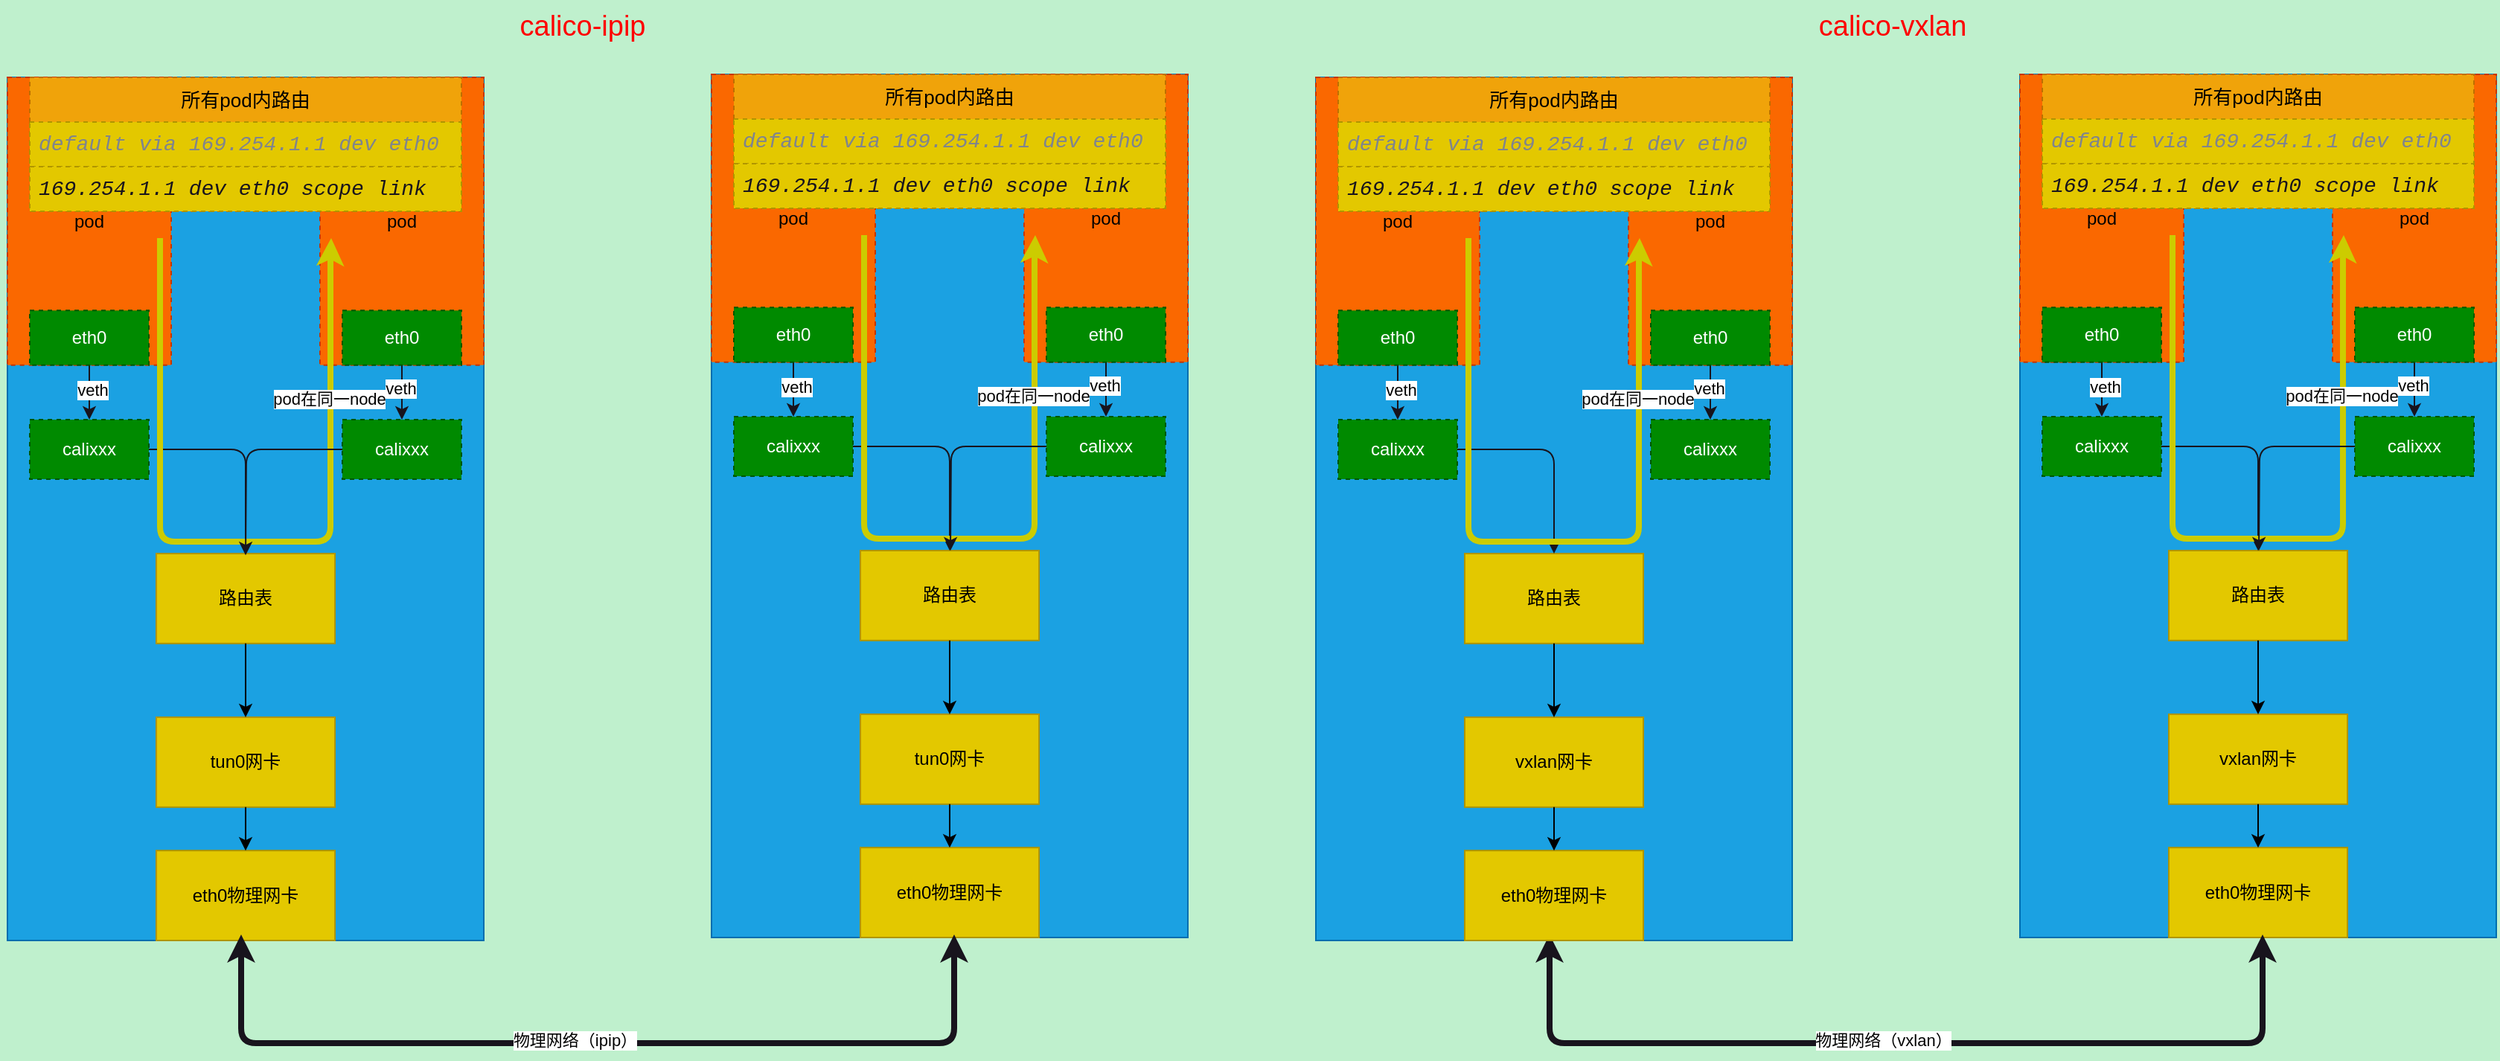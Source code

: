 <mxfile>
    <diagram id="-8RV91jiBXgCZmh8I0XD" name="第 1 页">
        <mxGraphModel dx="1386" dy="3201" grid="0" gridSize="10" guides="1" tooltips="1" connect="1" arrows="1" fold="1" page="1" pageScale="1" pageWidth="3300" pageHeight="2339" background="#BFF0CD" math="0" shadow="0">
            <root>
                <mxCell id="0"/>
                <mxCell id="1" parent="0"/>
                <mxCell id="448" value="" style="group" vertex="1" connectable="0" parent="1">
                    <mxGeometry x="200" y="-132" width="794" height="701" as="geometry"/>
                </mxCell>
                <mxCell id="196" value="&lt;font style=&quot;font-size: 19px;&quot; color=&quot;#ff0000&quot;&gt;calico-ipip&lt;/font&gt;" style="text;html=1;align=center;verticalAlign=middle;resizable=0;points=[];autosize=1;strokeColor=none;fillColor=none;strokeWidth=5;" parent="448" vertex="1">
                    <mxGeometry x="335" width="102" height="35" as="geometry"/>
                </mxCell>
                <mxCell id="386" value="" style="group" vertex="1" connectable="0" parent="448">
                    <mxGeometry y="52" width="320" height="582" as="geometry"/>
                </mxCell>
                <mxCell id="28" value="" style="group;fillColor=#60a917;strokeColor=#2D7600;fontColor=#ffffff;movable=0;resizable=0;rotatable=0;deletable=0;editable=0;connectable=0;" parent="386" vertex="1" connectable="0">
                    <mxGeometry width="320" height="580" as="geometry"/>
                </mxCell>
                <mxCell id="11" value="" style="rounded=0;whiteSpace=wrap;html=1;fillColor=#1ba1e2;fontColor=#ffffff;strokeColor=#006EAF;movable=0;resizable=0;rotatable=0;deletable=0;editable=0;connectable=0;" parent="28" vertex="1">
                    <mxGeometry width="320" height="580" as="geometry"/>
                </mxCell>
                <mxCell id="16" style="edgeStyle=none;html=1;movable=0;resizable=0;rotatable=0;deletable=0;editable=0;connectable=0;" parent="28" source="4" target="11" edge="1">
                    <mxGeometry relative="1" as="geometry"/>
                </mxCell>
                <mxCell id="17" style="edgeStyle=none;html=1;movable=0;resizable=0;rotatable=0;deletable=0;editable=0;connectable=0;" parent="28" source="4" target="11" edge="1">
                    <mxGeometry relative="1" as="geometry"/>
                </mxCell>
                <mxCell id="18" style="edgeStyle=none;html=1;movable=0;resizable=0;rotatable=0;deletable=0;editable=0;connectable=0;" parent="28" source="4" target="11" edge="1">
                    <mxGeometry relative="1" as="geometry"/>
                </mxCell>
                <mxCell id="19" style="edgeStyle=none;html=1;movable=0;resizable=0;rotatable=0;deletable=0;editable=0;connectable=0;" parent="28" source="4" target="11" edge="1">
                    <mxGeometry relative="1" as="geometry"/>
                </mxCell>
                <mxCell id="4" value="pod" style="rounded=0;whiteSpace=wrap;html=1;fillColor=#fa6800;fontColor=#000000;strokeColor=#C73500;dashed=1;movable=0;resizable=0;rotatable=0;deletable=0;editable=0;connectable=0;" parent="28" vertex="1">
                    <mxGeometry width="110" height="193.333" as="geometry"/>
                </mxCell>
                <mxCell id="10" value="路由表" style="rounded=0;whiteSpace=wrap;html=1;fillColor=#e3c800;fontColor=#000000;strokeColor=#B09500;movable=0;resizable=0;rotatable=0;deletable=0;editable=0;connectable=0;" parent="28" vertex="1">
                    <mxGeometry x="100" y="320" width="120" height="60.417" as="geometry"/>
                </mxCell>
                <mxCell id="14" value="tun0网卡" style="rounded=0;whiteSpace=wrap;html=1;fillColor=#e3c800;fontColor=#000000;strokeColor=#B09500;movable=0;resizable=0;rotatable=0;deletable=0;editable=0;connectable=0;" parent="28" vertex="1">
                    <mxGeometry x="100" y="429.997" width="120" height="60.417" as="geometry"/>
                </mxCell>
                <mxCell id="25" style="edgeStyle=orthogonalEdgeStyle;html=1;movable=0;resizable=0;rotatable=0;deletable=0;editable=0;connectable=0;" parent="28" source="10" target="14" edge="1">
                    <mxGeometry relative="1" as="geometry"/>
                </mxCell>
                <mxCell id="15" value="eth0物理网卡" style="rounded=0;whiteSpace=wrap;html=1;fillColor=#e3c800;fontColor=#000000;strokeColor=#B09500;movable=0;resizable=0;rotatable=0;deletable=0;editable=0;connectable=0;" parent="28" vertex="1">
                    <mxGeometry x="100" y="519.583" width="120" height="60.417" as="geometry"/>
                </mxCell>
                <mxCell id="27" style="edgeStyle=orthogonalEdgeStyle;html=1;movable=0;resizable=0;rotatable=0;deletable=0;editable=0;connectable=0;" parent="28" source="14" target="15" edge="1">
                    <mxGeometry relative="1" as="geometry"/>
                </mxCell>
                <mxCell id="49" style="edgeStyle=orthogonalEdgeStyle;html=1;entryX=0.5;entryY=0;entryDx=0;entryDy=0;strokeColor=#18141D;movable=0;resizable=0;rotatable=0;deletable=0;editable=0;connectable=0;" parent="28" source="46" target="10" edge="1">
                    <mxGeometry relative="1" as="geometry"/>
                </mxCell>
                <mxCell id="46" value="calixxx" style="rounded=0;whiteSpace=wrap;html=1;dashed=1;fillColor=#008a00;fontColor=#ffffff;strokeColor=#005700;movable=0;resizable=0;rotatable=0;deletable=0;editable=0;connectable=0;" parent="28" vertex="1">
                    <mxGeometry x="15" y="230" width="80" height="40" as="geometry"/>
                </mxCell>
                <mxCell id="48" style="edgeStyle=orthogonalEdgeStyle;html=1;entryX=0.5;entryY=0;entryDx=0;entryDy=0;strokeColor=#18141D;movable=0;resizable=0;rotatable=0;deletable=0;editable=0;connectable=0;" parent="28" source="47" target="46" edge="1">
                    <mxGeometry relative="1" as="geometry"/>
                </mxCell>
                <mxCell id="50" value="veth" style="edgeLabel;html=1;align=center;verticalAlign=middle;resizable=0;points=[];movable=0;rotatable=0;deletable=0;editable=0;connectable=0;" parent="48" vertex="1" connectable="0">
                    <mxGeometry x="-0.093" y="2" relative="1" as="geometry">
                        <mxPoint as="offset"/>
                    </mxGeometry>
                </mxCell>
                <mxCell id="47" value="eth0" style="rounded=0;whiteSpace=wrap;html=1;dashed=1;fillColor=#008a00;strokeColor=#005700;fontColor=#ffffff;movable=0;resizable=0;rotatable=0;deletable=0;editable=0;connectable=0;" parent="28" vertex="1">
                    <mxGeometry x="15" y="156.66" width="80" height="36.67" as="geometry"/>
                </mxCell>
                <mxCell id="68" value="pod" style="rounded=0;whiteSpace=wrap;html=1;fillColor=#fa6800;fontColor=#000000;strokeColor=#C73500;dashed=1;movable=0;resizable=0;rotatable=0;deletable=0;editable=0;connectable=0;" parent="28" vertex="1">
                    <mxGeometry x="210" width="110" height="193.333" as="geometry"/>
                </mxCell>
                <mxCell id="71" style="edgeStyle=orthogonalEdgeStyle;html=1;entryX=0.5;entryY=0;entryDx=0;entryDy=0;strokeColor=#18141D;movable=0;resizable=0;rotatable=0;deletable=0;editable=0;connectable=0;" parent="28" source="69" target="70" edge="1">
                    <mxGeometry relative="1" as="geometry"/>
                </mxCell>
                <mxCell id="72" value="veth" style="edgeLabel;html=1;align=center;verticalAlign=middle;resizable=0;points=[];movable=0;rotatable=0;deletable=0;editable=0;connectable=0;" parent="71" vertex="1" connectable="0">
                    <mxGeometry x="-0.155" y="-1" relative="1" as="geometry">
                        <mxPoint as="offset"/>
                    </mxGeometry>
                </mxCell>
                <mxCell id="69" value="eth0" style="rounded=0;whiteSpace=wrap;html=1;dashed=1;fillColor=#008a00;strokeColor=#005700;fontColor=#ffffff;movable=0;resizable=0;rotatable=0;deletable=0;editable=0;connectable=0;" parent="28" vertex="1">
                    <mxGeometry x="225" y="156.66" width="80" height="36.67" as="geometry"/>
                </mxCell>
                <mxCell id="70" value="calixxx" style="rounded=0;whiteSpace=wrap;html=1;dashed=1;fillColor=#008a00;fontColor=#ffffff;strokeColor=#005700;movable=0;resizable=0;rotatable=0;deletable=0;editable=0;connectable=0;" parent="28" vertex="1">
                    <mxGeometry x="225" y="230" width="80" height="40" as="geometry"/>
                </mxCell>
                <mxCell id="175" value="所有pod内路由" style="swimlane;fontStyle=0;childLayout=stackLayout;horizontal=1;startSize=30;horizontalStack=0;resizeParent=1;resizeParentMax=0;resizeLast=0;collapsible=1;marginBottom=0;whiteSpace=wrap;html=1;dashed=1;fontSize=13;fillColor=#f0a30a;fontColor=#000000;strokeColor=#BD7000;container=0;" parent="28" vertex="1">
                    <mxGeometry x="15" width="290" height="90" as="geometry"/>
                </mxCell>
                <mxCell id="189" value="" style="endArrow=classic;html=1;edgeStyle=orthogonalEdgeStyle;strokeColor=#CCCC00;strokeWidth=4;fillColor=#e3c800;" parent="28" edge="1">
                    <mxGeometry width="50" height="50" relative="1" as="geometry">
                        <mxPoint x="102.5" y="108" as="sourcePoint"/>
                        <mxPoint x="217.5" y="108" as="targetPoint"/>
                        <Array as="points">
                            <mxPoint x="103" y="312"/>
                            <mxPoint x="217" y="312"/>
                            <mxPoint x="217" y="123"/>
                        </Array>
                    </mxGeometry>
                </mxCell>
                <mxCell id="195" value="pod在同一node" style="edgeLabel;html=1;align=center;verticalAlign=middle;resizable=0;points=[];container=0;" parent="189" vertex="1" connectable="0">
                    <mxGeometry x="0.646" relative="1" as="geometry">
                        <mxPoint x="-1" y="16" as="offset"/>
                    </mxGeometry>
                </mxCell>
                <mxCell id="176" value="&lt;div style=&quot;color: rgb(171, 178, 191); font-family: &amp;quot;JetBrains Mono&amp;quot;, &amp;quot;Courier New&amp;quot;, monospace, Menlo, Monaco, &amp;quot;Courier New&amp;quot;, monospace; font-size: 14px; line-height: 21px;&quot;&gt;&lt;div style=&quot;line-height: 21px;&quot;&gt;&lt;span style=&quot;color: rgb(127, 132, 142); font-style: italic;&quot;&gt;default via 169.254.1.1 dev eth0 &lt;/span&gt;&lt;/div&gt;&lt;/div&gt;" style="text;strokeColor=#B09500;fillColor=#e3c800;align=left;verticalAlign=middle;spacingLeft=4;spacingRight=4;overflow=hidden;points=[[0,0.5],[1,0.5]];portConstraint=eastwest;rotatable=0;whiteSpace=wrap;html=1;dashed=1;fontSize=13;fontColor=#000000;container=0;" parent="28" vertex="1">
                    <mxGeometry x="15" y="30" width="290" height="30" as="geometry"/>
                </mxCell>
                <mxCell id="178" value="&lt;font color=&quot;#18141d&quot;&gt;&lt;span style=&quot;font-style: italic; font-family: &amp;quot;JetBrains Mono&amp;quot;, &amp;quot;Courier New&amp;quot;, monospace, Menlo, Monaco, &amp;quot;Courier New&amp;quot;, monospace; font-size: 14px;&quot;&gt;169.254.1.1 dev eth0 scope link &lt;/span&gt;&amp;nbsp;&lt;/font&gt;" style="text;strokeColor=#B09500;fillColor=#e3c800;align=left;verticalAlign=middle;spacingLeft=4;spacingRight=4;overflow=hidden;points=[[0,0.5],[1,0.5]];portConstraint=eastwest;rotatable=0;whiteSpace=wrap;html=1;dashed=1;fontSize=13;fontColor=#000000;container=0;" parent="28" vertex="1">
                    <mxGeometry x="15" y="60" width="290" height="30" as="geometry"/>
                </mxCell>
                <mxCell id="73" style="edgeStyle=orthogonalEdgeStyle;html=1;strokeColor=#18141D;movable=0;resizable=0;rotatable=0;deletable=0;editable=0;connectable=0;" parent="386" source="70" edge="1">
                    <mxGeometry relative="1" as="geometry">
                        <mxPoint x="160" y="321.103" as="targetPoint"/>
                    </mxGeometry>
                </mxCell>
                <mxCell id="416" value="" style="group" vertex="1" connectable="0" parent="448">
                    <mxGeometry x="473" y="50" width="321" height="580" as="geometry"/>
                </mxCell>
                <mxCell id="417" value="" style="group;fillColor=#60a917;strokeColor=#2D7600;fontColor=#ffffff;movable=0;resizable=0;rotatable=0;deletable=0;editable=0;connectable=0;" vertex="1" connectable="0" parent="416">
                    <mxGeometry width="320" height="580" as="geometry"/>
                </mxCell>
                <mxCell id="418" value="" style="rounded=0;whiteSpace=wrap;html=1;fillColor=#1ba1e2;fontColor=#ffffff;strokeColor=#006EAF;movable=0;resizable=0;rotatable=0;deletable=0;editable=0;connectable=0;" vertex="1" parent="417">
                    <mxGeometry width="320" height="580" as="geometry"/>
                </mxCell>
                <mxCell id="419" style="edgeStyle=none;html=1;movable=0;resizable=0;rotatable=0;deletable=0;editable=0;connectable=0;" edge="1" parent="417" source="423" target="418">
                    <mxGeometry relative="1" as="geometry"/>
                </mxCell>
                <mxCell id="420" style="edgeStyle=none;html=1;movable=0;resizable=0;rotatable=0;deletable=0;editable=0;connectable=0;" edge="1" parent="417" source="423" target="418">
                    <mxGeometry relative="1" as="geometry"/>
                </mxCell>
                <mxCell id="421" style="edgeStyle=none;html=1;movable=0;resizable=0;rotatable=0;deletable=0;editable=0;connectable=0;" edge="1" parent="417" source="423" target="418">
                    <mxGeometry relative="1" as="geometry"/>
                </mxCell>
                <mxCell id="422" style="edgeStyle=none;html=1;movable=0;resizable=0;rotatable=0;deletable=0;editable=0;connectable=0;" edge="1" parent="417" source="423" target="418">
                    <mxGeometry relative="1" as="geometry"/>
                </mxCell>
                <mxCell id="423" value="pod" style="rounded=0;whiteSpace=wrap;html=1;fillColor=#fa6800;fontColor=#000000;strokeColor=#C73500;dashed=1;movable=0;resizable=0;rotatable=0;deletable=0;editable=0;connectable=0;" vertex="1" parent="417">
                    <mxGeometry width="110" height="193.333" as="geometry"/>
                </mxCell>
                <mxCell id="424" value="路由表" style="rounded=0;whiteSpace=wrap;html=1;fillColor=#e3c800;fontColor=#000000;strokeColor=#B09500;movable=0;resizable=0;rotatable=0;deletable=0;editable=0;connectable=0;" vertex="1" parent="417">
                    <mxGeometry x="100" y="320" width="120" height="60.417" as="geometry"/>
                </mxCell>
                <mxCell id="425" value="tun0网卡" style="rounded=0;whiteSpace=wrap;html=1;fillColor=#e3c800;fontColor=#000000;strokeColor=#B09500;movable=0;resizable=0;rotatable=0;deletable=0;editable=0;connectable=0;" vertex="1" parent="417">
                    <mxGeometry x="100" y="429.997" width="120" height="60.417" as="geometry"/>
                </mxCell>
                <mxCell id="426" style="edgeStyle=orthogonalEdgeStyle;html=1;movable=0;resizable=0;rotatable=0;deletable=0;editable=0;connectable=0;" edge="1" parent="417" source="424" target="425">
                    <mxGeometry relative="1" as="geometry"/>
                </mxCell>
                <mxCell id="427" value="eth0物理网卡" style="rounded=0;whiteSpace=wrap;html=1;fillColor=#e3c800;fontColor=#000000;strokeColor=#B09500;movable=0;resizable=0;rotatable=0;deletable=0;editable=0;connectable=0;" vertex="1" parent="417">
                    <mxGeometry x="100" y="519.583" width="120" height="60.417" as="geometry"/>
                </mxCell>
                <mxCell id="428" style="edgeStyle=orthogonalEdgeStyle;html=1;movable=0;resizable=0;rotatable=0;deletable=0;editable=0;connectable=0;" edge="1" parent="417" source="425" target="427">
                    <mxGeometry relative="1" as="geometry"/>
                </mxCell>
                <mxCell id="429" style="edgeStyle=orthogonalEdgeStyle;html=1;entryX=0.5;entryY=0;entryDx=0;entryDy=0;strokeColor=#18141D;movable=0;resizable=0;rotatable=0;deletable=0;editable=0;connectable=0;" edge="1" parent="417" source="430" target="424">
                    <mxGeometry relative="1" as="geometry"/>
                </mxCell>
                <mxCell id="430" value="calixxx" style="rounded=0;whiteSpace=wrap;html=1;dashed=1;fillColor=#008a00;fontColor=#ffffff;strokeColor=#005700;movable=0;resizable=0;rotatable=0;deletable=0;editable=0;connectable=0;" vertex="1" parent="417">
                    <mxGeometry x="15" y="230" width="80" height="40" as="geometry"/>
                </mxCell>
                <mxCell id="431" style="edgeStyle=orthogonalEdgeStyle;html=1;entryX=0.5;entryY=0;entryDx=0;entryDy=0;strokeColor=#18141D;movable=0;resizable=0;rotatable=0;deletable=0;editable=0;connectable=0;" edge="1" parent="417" source="433" target="430">
                    <mxGeometry relative="1" as="geometry"/>
                </mxCell>
                <mxCell id="432" value="veth" style="edgeLabel;html=1;align=center;verticalAlign=middle;resizable=0;points=[];movable=0;rotatable=0;deletable=0;editable=0;connectable=0;" vertex="1" connectable="0" parent="431">
                    <mxGeometry x="-0.093" y="2" relative="1" as="geometry">
                        <mxPoint as="offset"/>
                    </mxGeometry>
                </mxCell>
                <mxCell id="433" value="eth0" style="rounded=0;whiteSpace=wrap;html=1;dashed=1;fillColor=#008a00;strokeColor=#005700;fontColor=#ffffff;movable=0;resizable=0;rotatable=0;deletable=0;editable=0;connectable=0;" vertex="1" parent="417">
                    <mxGeometry x="15" y="156.66" width="80" height="36.67" as="geometry"/>
                </mxCell>
                <mxCell id="434" value="pod" style="rounded=0;whiteSpace=wrap;html=1;fillColor=#fa6800;fontColor=#000000;strokeColor=#C73500;dashed=1;movable=0;resizable=0;rotatable=0;deletable=0;editable=0;connectable=0;" vertex="1" parent="417">
                    <mxGeometry x="210" width="110" height="193.333" as="geometry"/>
                </mxCell>
                <mxCell id="435" style="edgeStyle=orthogonalEdgeStyle;html=1;entryX=0.5;entryY=0;entryDx=0;entryDy=0;strokeColor=#18141D;movable=0;resizable=0;rotatable=0;deletable=0;editable=0;connectable=0;" edge="1" parent="417" source="437" target="438">
                    <mxGeometry relative="1" as="geometry"/>
                </mxCell>
                <mxCell id="436" value="veth" style="edgeLabel;html=1;align=center;verticalAlign=middle;resizable=0;points=[];movable=0;rotatable=0;deletable=0;editable=0;connectable=0;" vertex="1" connectable="0" parent="435">
                    <mxGeometry x="-0.155" y="-1" relative="1" as="geometry">
                        <mxPoint as="offset"/>
                    </mxGeometry>
                </mxCell>
                <mxCell id="437" value="eth0" style="rounded=0;whiteSpace=wrap;html=1;dashed=1;fillColor=#008a00;strokeColor=#005700;fontColor=#ffffff;movable=0;resizable=0;rotatable=0;deletable=0;editable=0;connectable=0;" vertex="1" parent="417">
                    <mxGeometry x="225" y="156.66" width="80" height="36.67" as="geometry"/>
                </mxCell>
                <mxCell id="438" value="calixxx" style="rounded=0;whiteSpace=wrap;html=1;dashed=1;fillColor=#008a00;fontColor=#ffffff;strokeColor=#005700;movable=0;resizable=0;rotatable=0;deletable=0;editable=0;connectable=0;" vertex="1" parent="417">
                    <mxGeometry x="225" y="230" width="80" height="40" as="geometry"/>
                </mxCell>
                <mxCell id="439" value="所有pod内路由" style="swimlane;fontStyle=0;childLayout=stackLayout;horizontal=1;startSize=30;horizontalStack=0;resizeParent=1;resizeParentMax=0;resizeLast=0;collapsible=1;marginBottom=0;whiteSpace=wrap;html=1;dashed=1;fontSize=13;fillColor=#f0a30a;fontColor=#000000;strokeColor=#BD7000;container=0;" vertex="1" parent="417">
                    <mxGeometry x="15" width="290" height="90" as="geometry"/>
                </mxCell>
                <mxCell id="440" value="" style="endArrow=classic;html=1;edgeStyle=orthogonalEdgeStyle;strokeColor=#CCCC00;strokeWidth=4;fillColor=#e3c800;" edge="1" parent="417">
                    <mxGeometry width="50" height="50" relative="1" as="geometry">
                        <mxPoint x="102.5" y="108" as="sourcePoint"/>
                        <mxPoint x="217.5" y="108" as="targetPoint"/>
                        <Array as="points">
                            <mxPoint x="103" y="312"/>
                            <mxPoint x="217" y="312"/>
                            <mxPoint x="217" y="123"/>
                        </Array>
                    </mxGeometry>
                </mxCell>
                <mxCell id="441" value="pod在同一node" style="edgeLabel;html=1;align=center;verticalAlign=middle;resizable=0;points=[];container=0;" vertex="1" connectable="0" parent="440">
                    <mxGeometry x="0.646" relative="1" as="geometry">
                        <mxPoint x="-1" y="16" as="offset"/>
                    </mxGeometry>
                </mxCell>
                <mxCell id="442" value="&lt;div style=&quot;color: rgb(171, 178, 191); font-family: &amp;quot;JetBrains Mono&amp;quot;, &amp;quot;Courier New&amp;quot;, monospace, Menlo, Monaco, &amp;quot;Courier New&amp;quot;, monospace; font-size: 14px; line-height: 21px;&quot;&gt;&lt;div style=&quot;line-height: 21px;&quot;&gt;&lt;span style=&quot;color: rgb(127, 132, 142); font-style: italic;&quot;&gt;default via 169.254.1.1 dev eth0 &lt;/span&gt;&lt;/div&gt;&lt;/div&gt;" style="text;strokeColor=#B09500;fillColor=#e3c800;align=left;verticalAlign=middle;spacingLeft=4;spacingRight=4;overflow=hidden;points=[[0,0.5],[1,0.5]];portConstraint=eastwest;rotatable=0;whiteSpace=wrap;html=1;dashed=1;fontSize=13;fontColor=#000000;container=0;" vertex="1" parent="417">
                    <mxGeometry x="15" y="30" width="290" height="30" as="geometry"/>
                </mxCell>
                <mxCell id="443" value="&lt;font color=&quot;#18141d&quot;&gt;&lt;span style=&quot;font-style: italic; font-family: &amp;quot;JetBrains Mono&amp;quot;, &amp;quot;Courier New&amp;quot;, monospace, Menlo, Monaco, &amp;quot;Courier New&amp;quot;, monospace; font-size: 14px;&quot;&gt;169.254.1.1 dev eth0 scope link &lt;/span&gt;&amp;nbsp;&lt;/font&gt;" style="text;strokeColor=#B09500;fillColor=#e3c800;align=left;verticalAlign=middle;spacingLeft=4;spacingRight=4;overflow=hidden;points=[[0,0.5],[1,0.5]];portConstraint=eastwest;rotatable=0;whiteSpace=wrap;html=1;dashed=1;fontSize=13;fontColor=#000000;container=0;" vertex="1" parent="417">
                    <mxGeometry x="15" y="60" width="290" height="30" as="geometry"/>
                </mxCell>
                <mxCell id="444" style="edgeStyle=orthogonalEdgeStyle;html=1;strokeColor=#18141D;movable=0;resizable=0;rotatable=0;deletable=0;editable=0;connectable=0;" edge="1" parent="416" source="438">
                    <mxGeometry relative="1" as="geometry">
                        <mxPoint x="160.5" y="320" as="targetPoint"/>
                    </mxGeometry>
                </mxCell>
                <mxCell id="446" value="" style="endArrow=classic;startArrow=classic;html=1;edgeStyle=orthogonalEdgeStyle;strokeColor=#18141D;strokeWidth=4;" edge="1" parent="448">
                    <mxGeometry width="50" height="50" relative="1" as="geometry">
                        <mxPoint x="636" y="628" as="sourcePoint"/>
                        <mxPoint x="157" y="628" as="targetPoint"/>
                        <Array as="points">
                            <mxPoint x="636" y="701"/>
                            <mxPoint x="157" y="701"/>
                        </Array>
                    </mxGeometry>
                </mxCell>
                <mxCell id="447" value="物理网络（ipip）" style="edgeLabel;html=1;align=center;verticalAlign=middle;resizable=0;points=[];" vertex="1" connectable="0" parent="446">
                    <mxGeometry x="0.05" y="-2" relative="1" as="geometry">
                        <mxPoint as="offset"/>
                    </mxGeometry>
                </mxCell>
                <mxCell id="450" value="&lt;font style=&quot;font-size: 19px;&quot; color=&quot;#ff0000&quot;&gt;calico-vxlan&lt;/font&gt;" style="text;html=1;align=center;verticalAlign=middle;resizable=0;points=[];autosize=1;strokeColor=none;fillColor=none;strokeWidth=5;" vertex="1" parent="1">
                    <mxGeometry x="1407" y="-132" width="117" height="35" as="geometry"/>
                </mxCell>
                <mxCell id="480" value="" style="group;movable=0;resizable=0;rotatable=0;deletable=0;editable=0;connectable=0;" vertex="1" connectable="0" parent="1">
                    <mxGeometry x="1552" y="-82" width="321" height="580" as="geometry"/>
                </mxCell>
                <mxCell id="481" value="" style="group;fillColor=#60a917;strokeColor=#2D7600;fontColor=#ffffff;movable=0;resizable=0;rotatable=0;deletable=0;editable=0;connectable=0;" vertex="1" connectable="0" parent="480">
                    <mxGeometry width="320" height="580" as="geometry"/>
                </mxCell>
                <mxCell id="482" value="" style="rounded=0;whiteSpace=wrap;html=1;fillColor=#1ba1e2;fontColor=#ffffff;strokeColor=#006EAF;movable=0;resizable=0;rotatable=0;deletable=0;editable=0;connectable=0;" vertex="1" parent="481">
                    <mxGeometry width="320" height="580" as="geometry"/>
                </mxCell>
                <mxCell id="483" style="edgeStyle=none;html=1;movable=0;resizable=0;rotatable=0;deletable=0;editable=0;connectable=0;" edge="1" parent="481" source="487" target="482">
                    <mxGeometry relative="1" as="geometry"/>
                </mxCell>
                <mxCell id="484" style="edgeStyle=none;html=1;movable=0;resizable=0;rotatable=0;deletable=0;editable=0;connectable=0;" edge="1" parent="481" source="487" target="482">
                    <mxGeometry relative="1" as="geometry"/>
                </mxCell>
                <mxCell id="485" style="edgeStyle=none;html=1;movable=0;resizable=0;rotatable=0;deletable=0;editable=0;connectable=0;" edge="1" parent="481" source="487" target="482">
                    <mxGeometry relative="1" as="geometry"/>
                </mxCell>
                <mxCell id="486" style="edgeStyle=none;html=1;movable=0;resizable=0;rotatable=0;deletable=0;editable=0;connectable=0;" edge="1" parent="481" source="487" target="482">
                    <mxGeometry relative="1" as="geometry"/>
                </mxCell>
                <mxCell id="487" value="pod" style="rounded=0;whiteSpace=wrap;html=1;fillColor=#fa6800;fontColor=#000000;strokeColor=#C73500;dashed=1;movable=0;resizable=0;rotatable=0;deletable=0;editable=0;connectable=0;" vertex="1" parent="481">
                    <mxGeometry width="110" height="193.333" as="geometry"/>
                </mxCell>
                <mxCell id="488" value="路由表" style="rounded=0;whiteSpace=wrap;html=1;fillColor=#e3c800;fontColor=#000000;strokeColor=#B09500;movable=0;resizable=0;rotatable=0;deletable=0;editable=0;connectable=0;" vertex="1" parent="481">
                    <mxGeometry x="100" y="320" width="120" height="60.417" as="geometry"/>
                </mxCell>
                <mxCell id="489" value="vxlan网卡" style="rounded=0;whiteSpace=wrap;html=1;fillColor=#e3c800;fontColor=#000000;strokeColor=#B09500;movable=1;resizable=1;rotatable=1;deletable=1;editable=1;connectable=1;" vertex="1" parent="481">
                    <mxGeometry x="100" y="429.997" width="120" height="60.417" as="geometry"/>
                </mxCell>
                <mxCell id="490" style="edgeStyle=orthogonalEdgeStyle;html=1;movable=0;resizable=0;rotatable=0;deletable=0;editable=0;connectable=0;" edge="1" parent="481" source="488" target="489">
                    <mxGeometry relative="1" as="geometry"/>
                </mxCell>
                <mxCell id="491" value="eth0物理网卡" style="rounded=0;whiteSpace=wrap;html=1;fillColor=#e3c800;fontColor=#000000;strokeColor=#B09500;movable=0;resizable=0;rotatable=0;deletable=0;editable=0;connectable=0;" vertex="1" parent="481">
                    <mxGeometry x="100" y="519.583" width="120" height="60.417" as="geometry"/>
                </mxCell>
                <mxCell id="492" style="edgeStyle=orthogonalEdgeStyle;html=1;movable=0;resizable=0;rotatable=0;deletable=0;editable=0;connectable=0;" edge="1" parent="481" source="489" target="491">
                    <mxGeometry relative="1" as="geometry"/>
                </mxCell>
                <mxCell id="493" style="edgeStyle=orthogonalEdgeStyle;html=1;entryX=0.5;entryY=0;entryDx=0;entryDy=0;strokeColor=#18141D;movable=0;resizable=0;rotatable=0;deletable=0;editable=0;connectable=0;" edge="1" parent="481" source="494" target="488">
                    <mxGeometry relative="1" as="geometry"/>
                </mxCell>
                <mxCell id="494" value="calixxx" style="rounded=0;whiteSpace=wrap;html=1;dashed=1;fillColor=#008a00;fontColor=#ffffff;strokeColor=#005700;movable=0;resizable=0;rotatable=0;deletable=0;editable=0;connectable=0;" vertex="1" parent="481">
                    <mxGeometry x="15" y="230" width="80" height="40" as="geometry"/>
                </mxCell>
                <mxCell id="495" style="edgeStyle=orthogonalEdgeStyle;html=1;entryX=0.5;entryY=0;entryDx=0;entryDy=0;strokeColor=#18141D;movable=0;resizable=0;rotatable=0;deletable=0;editable=0;connectable=0;" edge="1" parent="481" source="497" target="494">
                    <mxGeometry relative="1" as="geometry"/>
                </mxCell>
                <mxCell id="496" value="veth" style="edgeLabel;html=1;align=center;verticalAlign=middle;resizable=0;points=[];movable=0;rotatable=0;deletable=0;editable=0;connectable=0;" vertex="1" connectable="0" parent="495">
                    <mxGeometry x="-0.093" y="2" relative="1" as="geometry">
                        <mxPoint as="offset"/>
                    </mxGeometry>
                </mxCell>
                <mxCell id="497" value="eth0" style="rounded=0;whiteSpace=wrap;html=1;dashed=1;fillColor=#008a00;strokeColor=#005700;fontColor=#ffffff;movable=0;resizable=0;rotatable=0;deletable=0;editable=0;connectable=0;" vertex="1" parent="481">
                    <mxGeometry x="15" y="156.66" width="80" height="36.67" as="geometry"/>
                </mxCell>
                <mxCell id="498" value="pod" style="rounded=0;whiteSpace=wrap;html=1;fillColor=#fa6800;fontColor=#000000;strokeColor=#C73500;dashed=1;movable=0;resizable=0;rotatable=0;deletable=0;editable=0;connectable=0;" vertex="1" parent="481">
                    <mxGeometry x="210" width="110" height="193.333" as="geometry"/>
                </mxCell>
                <mxCell id="499" style="edgeStyle=orthogonalEdgeStyle;html=1;entryX=0.5;entryY=0;entryDx=0;entryDy=0;strokeColor=#18141D;movable=0;resizable=0;rotatable=0;deletable=0;editable=0;connectable=0;" edge="1" parent="481" source="501" target="502">
                    <mxGeometry relative="1" as="geometry"/>
                </mxCell>
                <mxCell id="500" value="veth" style="edgeLabel;html=1;align=center;verticalAlign=middle;resizable=0;points=[];movable=0;rotatable=0;deletable=0;editable=0;connectable=0;" vertex="1" connectable="0" parent="499">
                    <mxGeometry x="-0.155" y="-1" relative="1" as="geometry">
                        <mxPoint as="offset"/>
                    </mxGeometry>
                </mxCell>
                <mxCell id="501" value="eth0" style="rounded=0;whiteSpace=wrap;html=1;dashed=1;fillColor=#008a00;strokeColor=#005700;fontColor=#ffffff;movable=0;resizable=0;rotatable=0;deletable=0;editable=0;connectable=0;" vertex="1" parent="481">
                    <mxGeometry x="225" y="156.66" width="80" height="36.67" as="geometry"/>
                </mxCell>
                <mxCell id="502" value="calixxx" style="rounded=0;whiteSpace=wrap;html=1;dashed=1;fillColor=#008a00;fontColor=#ffffff;strokeColor=#005700;movable=0;resizable=0;rotatable=0;deletable=0;editable=0;connectable=0;" vertex="1" parent="481">
                    <mxGeometry x="225" y="230" width="80" height="40" as="geometry"/>
                </mxCell>
                <mxCell id="503" value="所有pod内路由" style="swimlane;fontStyle=0;childLayout=stackLayout;horizontal=1;startSize=30;horizontalStack=0;resizeParent=1;resizeParentMax=0;resizeLast=0;collapsible=1;marginBottom=0;whiteSpace=wrap;html=1;dashed=1;fontSize=13;fillColor=#f0a30a;fontColor=#000000;strokeColor=#BD7000;container=0;" vertex="1" parent="481">
                    <mxGeometry x="15" width="290" height="90" as="geometry"/>
                </mxCell>
                <mxCell id="504" value="" style="endArrow=classic;html=1;edgeStyle=orthogonalEdgeStyle;strokeColor=#CCCC00;strokeWidth=4;fillColor=#e3c800;" edge="1" parent="481">
                    <mxGeometry width="50" height="50" relative="1" as="geometry">
                        <mxPoint x="102.5" y="108" as="sourcePoint"/>
                        <mxPoint x="217.5" y="108" as="targetPoint"/>
                        <Array as="points">
                            <mxPoint x="103" y="312"/>
                            <mxPoint x="217" y="312"/>
                            <mxPoint x="217" y="123"/>
                        </Array>
                    </mxGeometry>
                </mxCell>
                <mxCell id="505" value="pod在同一node" style="edgeLabel;html=1;align=center;verticalAlign=middle;resizable=0;points=[];container=0;" vertex="1" connectable="0" parent="504">
                    <mxGeometry x="0.646" relative="1" as="geometry">
                        <mxPoint x="-1" y="16" as="offset"/>
                    </mxGeometry>
                </mxCell>
                <mxCell id="506" value="&lt;div style=&quot;color: rgb(171, 178, 191); font-family: &amp;quot;JetBrains Mono&amp;quot;, &amp;quot;Courier New&amp;quot;, monospace, Menlo, Monaco, &amp;quot;Courier New&amp;quot;, monospace; font-size: 14px; line-height: 21px;&quot;&gt;&lt;div style=&quot;line-height: 21px;&quot;&gt;&lt;span style=&quot;color: rgb(127, 132, 142); font-style: italic;&quot;&gt;default via 169.254.1.1 dev eth0 &lt;/span&gt;&lt;/div&gt;&lt;/div&gt;" style="text;strokeColor=#B09500;fillColor=#e3c800;align=left;verticalAlign=middle;spacingLeft=4;spacingRight=4;overflow=hidden;points=[[0,0.5],[1,0.5]];portConstraint=eastwest;rotatable=0;whiteSpace=wrap;html=1;dashed=1;fontSize=13;fontColor=#000000;container=0;" vertex="1" parent="481">
                    <mxGeometry x="15" y="30" width="290" height="30" as="geometry"/>
                </mxCell>
                <mxCell id="507" value="&lt;font color=&quot;#18141d&quot;&gt;&lt;span style=&quot;font-style: italic; font-family: &amp;quot;JetBrains Mono&amp;quot;, &amp;quot;Courier New&amp;quot;, monospace, Menlo, Monaco, &amp;quot;Courier New&amp;quot;, monospace; font-size: 14px;&quot;&gt;169.254.1.1 dev eth0 scope link &lt;/span&gt;&amp;nbsp;&lt;/font&gt;" style="text;strokeColor=#B09500;fillColor=#e3c800;align=left;verticalAlign=middle;spacingLeft=4;spacingRight=4;overflow=hidden;points=[[0,0.5],[1,0.5]];portConstraint=eastwest;rotatable=0;whiteSpace=wrap;html=1;dashed=1;fontSize=13;fontColor=#000000;container=0;" vertex="1" parent="481">
                    <mxGeometry x="15" y="60" width="290" height="30" as="geometry"/>
                </mxCell>
                <mxCell id="508" style="edgeStyle=orthogonalEdgeStyle;html=1;strokeColor=#18141D;movable=0;resizable=0;rotatable=0;deletable=0;editable=0;connectable=0;" edge="1" parent="480" source="502">
                    <mxGeometry relative="1" as="geometry">
                        <mxPoint x="160.5" y="320" as="targetPoint"/>
                    </mxGeometry>
                </mxCell>
                <mxCell id="509" value="" style="endArrow=classic;startArrow=classic;html=1;edgeStyle=orthogonalEdgeStyle;strokeColor=#18141D;strokeWidth=4;" edge="1" parent="1">
                    <mxGeometry width="50" height="50" relative="1" as="geometry">
                        <mxPoint x="1715" y="496" as="sourcePoint"/>
                        <mxPoint x="1236" y="496" as="targetPoint"/>
                        <Array as="points">
                            <mxPoint x="1715" y="569"/>
                            <mxPoint x="1236" y="569"/>
                        </Array>
                    </mxGeometry>
                </mxCell>
                <mxCell id="510" value="物理网络（vxlan）" style="edgeLabel;html=1;align=center;verticalAlign=middle;resizable=0;points=[];" vertex="1" connectable="0" parent="509">
                    <mxGeometry x="0.05" y="-2" relative="1" as="geometry">
                        <mxPoint as="offset"/>
                    </mxGeometry>
                </mxCell>
                <mxCell id="479" style="edgeStyle=orthogonalEdgeStyle;html=1;strokeColor=#18141D;movable=0;resizable=0;rotatable=0;deletable=0;editable=0;connectable=0;" edge="1" parent="1" source="473">
                    <mxGeometry relative="1" as="geometry">
                        <mxPoint x="1239" y="241.103" as="targetPoint"/>
                    </mxGeometry>
                </mxCell>
                <mxCell id="452" value="" style="group;fillColor=#60a917;strokeColor=#2D7600;fontColor=#ffffff;movable=1;resizable=1;rotatable=1;deletable=1;editable=1;connectable=1;" vertex="1" connectable="0" parent="1">
                    <mxGeometry x="1079" y="-80" width="320" height="580" as="geometry"/>
                </mxCell>
                <mxCell id="453" value="" style="rounded=0;whiteSpace=wrap;html=1;fillColor=#1ba1e2;fontColor=#ffffff;strokeColor=#006EAF;movable=0;resizable=0;rotatable=0;deletable=0;editable=0;connectable=0;" vertex="1" parent="452">
                    <mxGeometry width="320" height="580" as="geometry"/>
                </mxCell>
                <mxCell id="454" style="edgeStyle=none;html=1;movable=0;resizable=0;rotatable=0;deletable=0;editable=0;connectable=0;" edge="1" parent="452" source="458" target="453">
                    <mxGeometry relative="1" as="geometry"/>
                </mxCell>
                <mxCell id="455" style="edgeStyle=none;html=1;movable=0;resizable=0;rotatable=0;deletable=0;editable=0;connectable=0;" edge="1" parent="452" source="458" target="453">
                    <mxGeometry relative="1" as="geometry"/>
                </mxCell>
                <mxCell id="456" style="edgeStyle=none;html=1;movable=0;resizable=0;rotatable=0;deletable=0;editable=0;connectable=0;" edge="1" parent="452" source="458" target="453">
                    <mxGeometry relative="1" as="geometry"/>
                </mxCell>
                <mxCell id="457" style="edgeStyle=none;html=1;movable=0;resizable=0;rotatable=0;deletable=0;editable=0;connectable=0;" edge="1" parent="452" source="458" target="453">
                    <mxGeometry relative="1" as="geometry"/>
                </mxCell>
                <mxCell id="458" value="pod" style="rounded=0;whiteSpace=wrap;html=1;fillColor=#fa6800;fontColor=#000000;strokeColor=#C73500;dashed=1;movable=0;resizable=0;rotatable=0;deletable=0;editable=0;connectable=0;" vertex="1" parent="452">
                    <mxGeometry width="110" height="193.333" as="geometry"/>
                </mxCell>
                <mxCell id="459" value="路由表" style="rounded=0;whiteSpace=wrap;html=1;fillColor=#e3c800;fontColor=#000000;strokeColor=#B09500;movable=0;resizable=0;rotatable=0;deletable=0;editable=0;connectable=0;" vertex="1" parent="452">
                    <mxGeometry x="100" y="320" width="120" height="60.417" as="geometry"/>
                </mxCell>
                <mxCell id="460" value="vxlan网卡" style="rounded=0;whiteSpace=wrap;html=1;fillColor=#e3c800;fontColor=#000000;strokeColor=#B09500;movable=1;resizable=1;rotatable=1;deletable=1;editable=1;connectable=1;" vertex="1" parent="452">
                    <mxGeometry x="100" y="429.997" width="120" height="60.417" as="geometry"/>
                </mxCell>
                <mxCell id="461" style="edgeStyle=orthogonalEdgeStyle;html=1;movable=0;resizable=0;rotatable=0;deletable=0;editable=0;connectable=0;" edge="1" parent="452" source="459" target="460">
                    <mxGeometry relative="1" as="geometry"/>
                </mxCell>
                <mxCell id="462" value="eth0物理网卡" style="rounded=0;whiteSpace=wrap;html=1;fillColor=#e3c800;fontColor=#000000;strokeColor=#B09500;movable=0;resizable=0;rotatable=0;deletable=0;editable=0;connectable=0;" vertex="1" parent="452">
                    <mxGeometry x="100" y="519.583" width="120" height="60.417" as="geometry"/>
                </mxCell>
                <mxCell id="463" style="edgeStyle=orthogonalEdgeStyle;html=1;movable=0;resizable=0;rotatable=0;deletable=0;editable=0;connectable=0;" edge="1" parent="452" source="460" target="462">
                    <mxGeometry relative="1" as="geometry"/>
                </mxCell>
                <mxCell id="464" style="edgeStyle=orthogonalEdgeStyle;html=1;entryX=0.5;entryY=0;entryDx=0;entryDy=0;strokeColor=#18141D;movable=0;resizable=0;rotatable=0;deletable=0;editable=0;connectable=0;" edge="1" parent="452" source="465" target="459">
                    <mxGeometry relative="1" as="geometry"/>
                </mxCell>
                <mxCell id="465" value="calixxx" style="rounded=0;whiteSpace=wrap;html=1;dashed=1;fillColor=#008a00;fontColor=#ffffff;strokeColor=#005700;movable=0;resizable=0;rotatable=0;deletable=0;editable=0;connectable=0;" vertex="1" parent="452">
                    <mxGeometry x="15" y="230" width="80" height="40" as="geometry"/>
                </mxCell>
                <mxCell id="466" style="edgeStyle=orthogonalEdgeStyle;html=1;entryX=0.5;entryY=0;entryDx=0;entryDy=0;strokeColor=#18141D;movable=0;resizable=0;rotatable=0;deletable=0;editable=0;connectable=0;" edge="1" parent="452" source="468" target="465">
                    <mxGeometry relative="1" as="geometry"/>
                </mxCell>
                <mxCell id="467" value="veth" style="edgeLabel;html=1;align=center;verticalAlign=middle;resizable=0;points=[];movable=0;rotatable=0;deletable=0;editable=0;connectable=0;" vertex="1" connectable="0" parent="466">
                    <mxGeometry x="-0.093" y="2" relative="1" as="geometry">
                        <mxPoint as="offset"/>
                    </mxGeometry>
                </mxCell>
                <mxCell id="468" value="eth0" style="rounded=0;whiteSpace=wrap;html=1;dashed=1;fillColor=#008a00;strokeColor=#005700;fontColor=#ffffff;movable=0;resizable=0;rotatable=0;deletable=0;editable=0;connectable=0;" vertex="1" parent="452">
                    <mxGeometry x="15" y="156.66" width="80" height="36.67" as="geometry"/>
                </mxCell>
                <mxCell id="469" value="pod" style="rounded=0;whiteSpace=wrap;html=1;fillColor=#fa6800;fontColor=#000000;strokeColor=#C73500;dashed=1;movable=0;resizable=0;rotatable=0;deletable=0;editable=0;connectable=0;" vertex="1" parent="452">
                    <mxGeometry x="210" width="110" height="193.333" as="geometry"/>
                </mxCell>
                <mxCell id="470" style="edgeStyle=orthogonalEdgeStyle;html=1;entryX=0.5;entryY=0;entryDx=0;entryDy=0;strokeColor=#18141D;movable=0;resizable=0;rotatable=0;deletable=0;editable=0;connectable=0;" edge="1" parent="452" source="472" target="473">
                    <mxGeometry relative="1" as="geometry"/>
                </mxCell>
                <mxCell id="471" value="veth" style="edgeLabel;html=1;align=center;verticalAlign=middle;resizable=0;points=[];movable=0;rotatable=0;deletable=0;editable=0;connectable=0;" vertex="1" connectable="0" parent="470">
                    <mxGeometry x="-0.155" y="-1" relative="1" as="geometry">
                        <mxPoint as="offset"/>
                    </mxGeometry>
                </mxCell>
                <mxCell id="472" value="eth0" style="rounded=0;whiteSpace=wrap;html=1;dashed=1;fillColor=#008a00;strokeColor=#005700;fontColor=#ffffff;movable=0;resizable=0;rotatable=0;deletable=0;editable=0;connectable=0;" vertex="1" parent="452">
                    <mxGeometry x="225" y="156.66" width="80" height="36.67" as="geometry"/>
                </mxCell>
                <mxCell id="473" value="calixxx" style="rounded=0;whiteSpace=wrap;html=1;dashed=1;fillColor=#008a00;fontColor=#ffffff;strokeColor=#005700;movable=0;resizable=0;rotatable=0;deletable=0;editable=0;connectable=0;" vertex="1" parent="452">
                    <mxGeometry x="225" y="230" width="80" height="40" as="geometry"/>
                </mxCell>
                <mxCell id="474" value="所有pod内路由" style="swimlane;fontStyle=0;childLayout=stackLayout;horizontal=1;startSize=30;horizontalStack=0;resizeParent=1;resizeParentMax=0;resizeLast=0;collapsible=1;marginBottom=0;whiteSpace=wrap;html=1;dashed=1;fontSize=13;fillColor=#f0a30a;fontColor=#000000;strokeColor=#BD7000;container=0;" vertex="1" parent="452">
                    <mxGeometry x="15" width="290" height="90" as="geometry"/>
                </mxCell>
                <mxCell id="475" value="" style="endArrow=classic;html=1;edgeStyle=orthogonalEdgeStyle;strokeColor=#CCCC00;strokeWidth=4;fillColor=#e3c800;" edge="1" parent="452">
                    <mxGeometry width="50" height="50" relative="1" as="geometry">
                        <mxPoint x="102.5" y="108" as="sourcePoint"/>
                        <mxPoint x="217.5" y="108" as="targetPoint"/>
                        <Array as="points">
                            <mxPoint x="103" y="312"/>
                            <mxPoint x="217" y="312"/>
                            <mxPoint x="217" y="123"/>
                        </Array>
                    </mxGeometry>
                </mxCell>
                <mxCell id="476" value="pod在同一node" style="edgeLabel;html=1;align=center;verticalAlign=middle;resizable=0;points=[];container=0;" vertex="1" connectable="0" parent="475">
                    <mxGeometry x="0.646" relative="1" as="geometry">
                        <mxPoint x="-1" y="16" as="offset"/>
                    </mxGeometry>
                </mxCell>
                <mxCell id="477" value="&lt;div style=&quot;color: rgb(171, 178, 191); font-family: &amp;quot;JetBrains Mono&amp;quot;, &amp;quot;Courier New&amp;quot;, monospace, Menlo, Monaco, &amp;quot;Courier New&amp;quot;, monospace; font-size: 14px; line-height: 21px;&quot;&gt;&lt;div style=&quot;line-height: 21px;&quot;&gt;&lt;span style=&quot;color: rgb(127, 132, 142); font-style: italic;&quot;&gt;default via 169.254.1.1 dev eth0 &lt;/span&gt;&lt;/div&gt;&lt;/div&gt;" style="text;strokeColor=#B09500;fillColor=#e3c800;align=left;verticalAlign=middle;spacingLeft=4;spacingRight=4;overflow=hidden;points=[[0,0.5],[1,0.5]];portConstraint=eastwest;rotatable=0;whiteSpace=wrap;html=1;dashed=1;fontSize=13;fontColor=#000000;container=0;" vertex="1" parent="452">
                    <mxGeometry x="15" y="30" width="290" height="30" as="geometry"/>
                </mxCell>
                <mxCell id="478" value="&lt;font color=&quot;#18141d&quot;&gt;&lt;span style=&quot;font-style: italic; font-family: &amp;quot;JetBrains Mono&amp;quot;, &amp;quot;Courier New&amp;quot;, monospace, Menlo, Monaco, &amp;quot;Courier New&amp;quot;, monospace; font-size: 14px;&quot;&gt;169.254.1.1 dev eth0 scope link &lt;/span&gt;&amp;nbsp;&lt;/font&gt;" style="text;strokeColor=#B09500;fillColor=#e3c800;align=left;verticalAlign=middle;spacingLeft=4;spacingRight=4;overflow=hidden;points=[[0,0.5],[1,0.5]];portConstraint=eastwest;rotatable=0;whiteSpace=wrap;html=1;dashed=1;fontSize=13;fontColor=#000000;container=0;" vertex="1" parent="452">
                    <mxGeometry x="15" y="60" width="290" height="30" as="geometry"/>
                </mxCell>
            </root>
        </mxGraphModel>
    </diagram>
</mxfile>